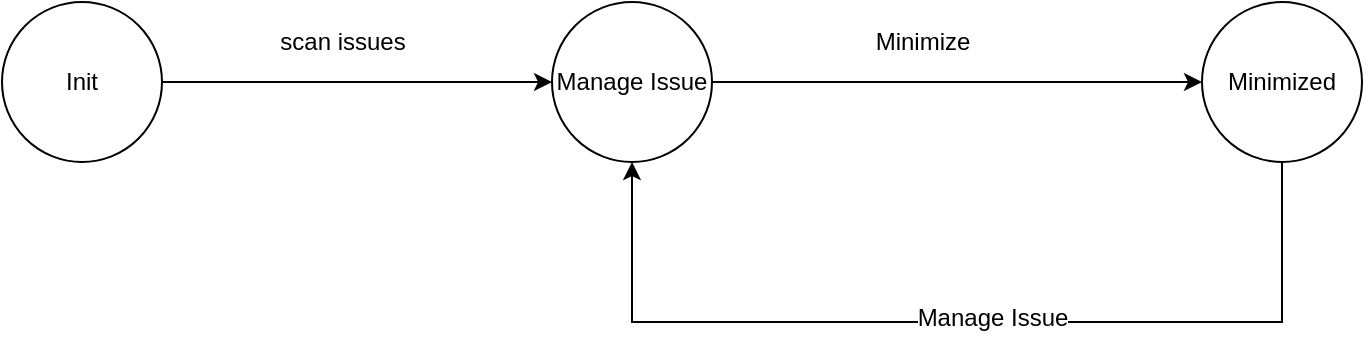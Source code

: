 <mxfile version="10.6.5" type="github"><diagram id="lUncqJzAXqKCwH1Ib2i0" name="Page-1"><mxGraphModel dx="1038" dy="603" grid="1" gridSize="10" guides="1" tooltips="1" connect="1" arrows="1" fold="1" page="1" pageScale="1" pageWidth="850" pageHeight="1100" math="0" shadow="0"><root><mxCell id="0"/><mxCell id="1" parent="0"/><mxCell id="OXFV-Z3UoPfyV_Cvh8pr-3" style="edgeStyle=orthogonalEdgeStyle;rounded=0;orthogonalLoop=1;jettySize=auto;html=1;entryX=0;entryY=0.5;entryDx=0;entryDy=0;" edge="1" parent="1" source="OXFV-Z3UoPfyV_Cvh8pr-1" target="OXFV-Z3UoPfyV_Cvh8pr-2"><mxGeometry relative="1" as="geometry"/></mxCell><mxCell id="OXFV-Z3UoPfyV_Cvh8pr-4" value="scan issues" style="text;html=1;resizable=0;points=[];align=center;verticalAlign=middle;labelBackgroundColor=#ffffff;" vertex="1" connectable="0" parent="OXFV-Z3UoPfyV_Cvh8pr-3"><mxGeometry x="-0.018" y="-38" relative="1" as="geometry"><mxPoint x="-6" y="-58" as="offset"/></mxGeometry></mxCell><mxCell id="OXFV-Z3UoPfyV_Cvh8pr-1" value="Init" style="ellipse;whiteSpace=wrap;html=1;aspect=fixed;" vertex="1" parent="1"><mxGeometry x="70" y="110" width="80" height="80" as="geometry"/></mxCell><mxCell id="OXFV-Z3UoPfyV_Cvh8pr-9" style="edgeStyle=orthogonalEdgeStyle;rounded=0;orthogonalLoop=1;jettySize=auto;html=1;entryX=0;entryY=0.5;entryDx=0;entryDy=0;" edge="1" parent="1" source="OXFV-Z3UoPfyV_Cvh8pr-2" target="OXFV-Z3UoPfyV_Cvh8pr-8"><mxGeometry relative="1" as="geometry"/></mxCell><mxCell id="OXFV-Z3UoPfyV_Cvh8pr-10" value="Minimize" style="text;html=1;resizable=0;points=[];align=center;verticalAlign=middle;labelBackgroundColor=#ffffff;" vertex="1" connectable="0" parent="OXFV-Z3UoPfyV_Cvh8pr-9"><mxGeometry x="-0.128" y="1" relative="1" as="geometry"><mxPoint x="-2" y="-19" as="offset"/></mxGeometry></mxCell><mxCell id="OXFV-Z3UoPfyV_Cvh8pr-2" value="Manage Issue" style="ellipse;whiteSpace=wrap;html=1;aspect=fixed;" vertex="1" parent="1"><mxGeometry x="345" y="110" width="80" height="80" as="geometry"/></mxCell><mxCell id="OXFV-Z3UoPfyV_Cvh8pr-11" style="edgeStyle=orthogonalEdgeStyle;rounded=0;orthogonalLoop=1;jettySize=auto;html=1;entryX=0.5;entryY=1;entryDx=0;entryDy=0;" edge="1" parent="1" source="OXFV-Z3UoPfyV_Cvh8pr-8" target="OXFV-Z3UoPfyV_Cvh8pr-2"><mxGeometry relative="1" as="geometry"><mxPoint x="380" y="380" as="targetPoint"/><Array as="points"><mxPoint x="710" y="270"/><mxPoint x="385" y="270"/></Array></mxGeometry></mxCell><mxCell id="OXFV-Z3UoPfyV_Cvh8pr-12" value="Manage Issue" style="text;html=1;resizable=0;points=[];align=center;verticalAlign=middle;labelBackgroundColor=#ffffff;" vertex="1" connectable="0" parent="OXFV-Z3UoPfyV_Cvh8pr-11"><mxGeometry x="-0.073" y="-2" relative="1" as="geometry"><mxPoint as="offset"/></mxGeometry></mxCell><mxCell id="OXFV-Z3UoPfyV_Cvh8pr-8" value="Minimized" style="ellipse;whiteSpace=wrap;html=1;aspect=fixed;" vertex="1" parent="1"><mxGeometry x="670" y="110" width="80" height="80" as="geometry"/></mxCell></root></mxGraphModel></diagram></mxfile>